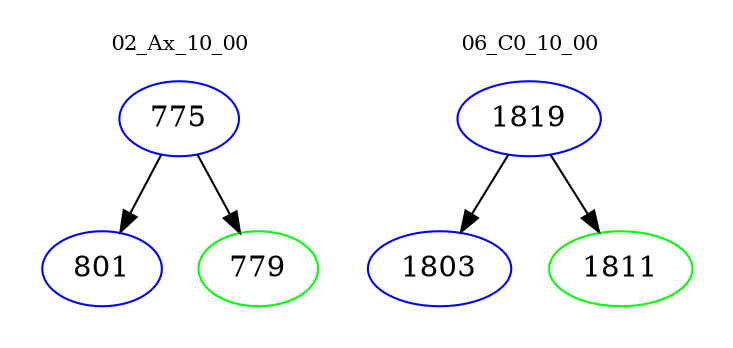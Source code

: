 digraph{
subgraph cluster_0 {
color = white
label = "02_Ax_10_00";
fontsize=10;
T0_775 [label="775", color="blue"]
T0_775 -> T0_801 [color="black"]
T0_801 [label="801", color="blue"]
T0_775 -> T0_779 [color="black"]
T0_779 [label="779", color="green"]
}
subgraph cluster_1 {
color = white
label = "06_C0_10_00";
fontsize=10;
T1_1819 [label="1819", color="blue"]
T1_1819 -> T1_1803 [color="black"]
T1_1803 [label="1803", color="blue"]
T1_1819 -> T1_1811 [color="black"]
T1_1811 [label="1811", color="green"]
}
}
